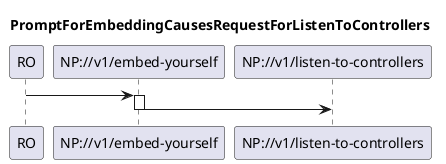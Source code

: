 @startuml im000_ListenToControllers
skinparam responseMessageBelowArrow true

title PromptForEmbeddingCausesRequestForListenToControllers

participant "RO" as RO
participant "NP://v1/embed-yourself" as NP_embedYourself
participant "NP://v1/listen-to-controllers" as NP_listen

RO -> NP_embedYourself
activate NP_embedYourself

NP_embedYourself -> NP_listen
deactivate NP_embedYourself

@enduml
